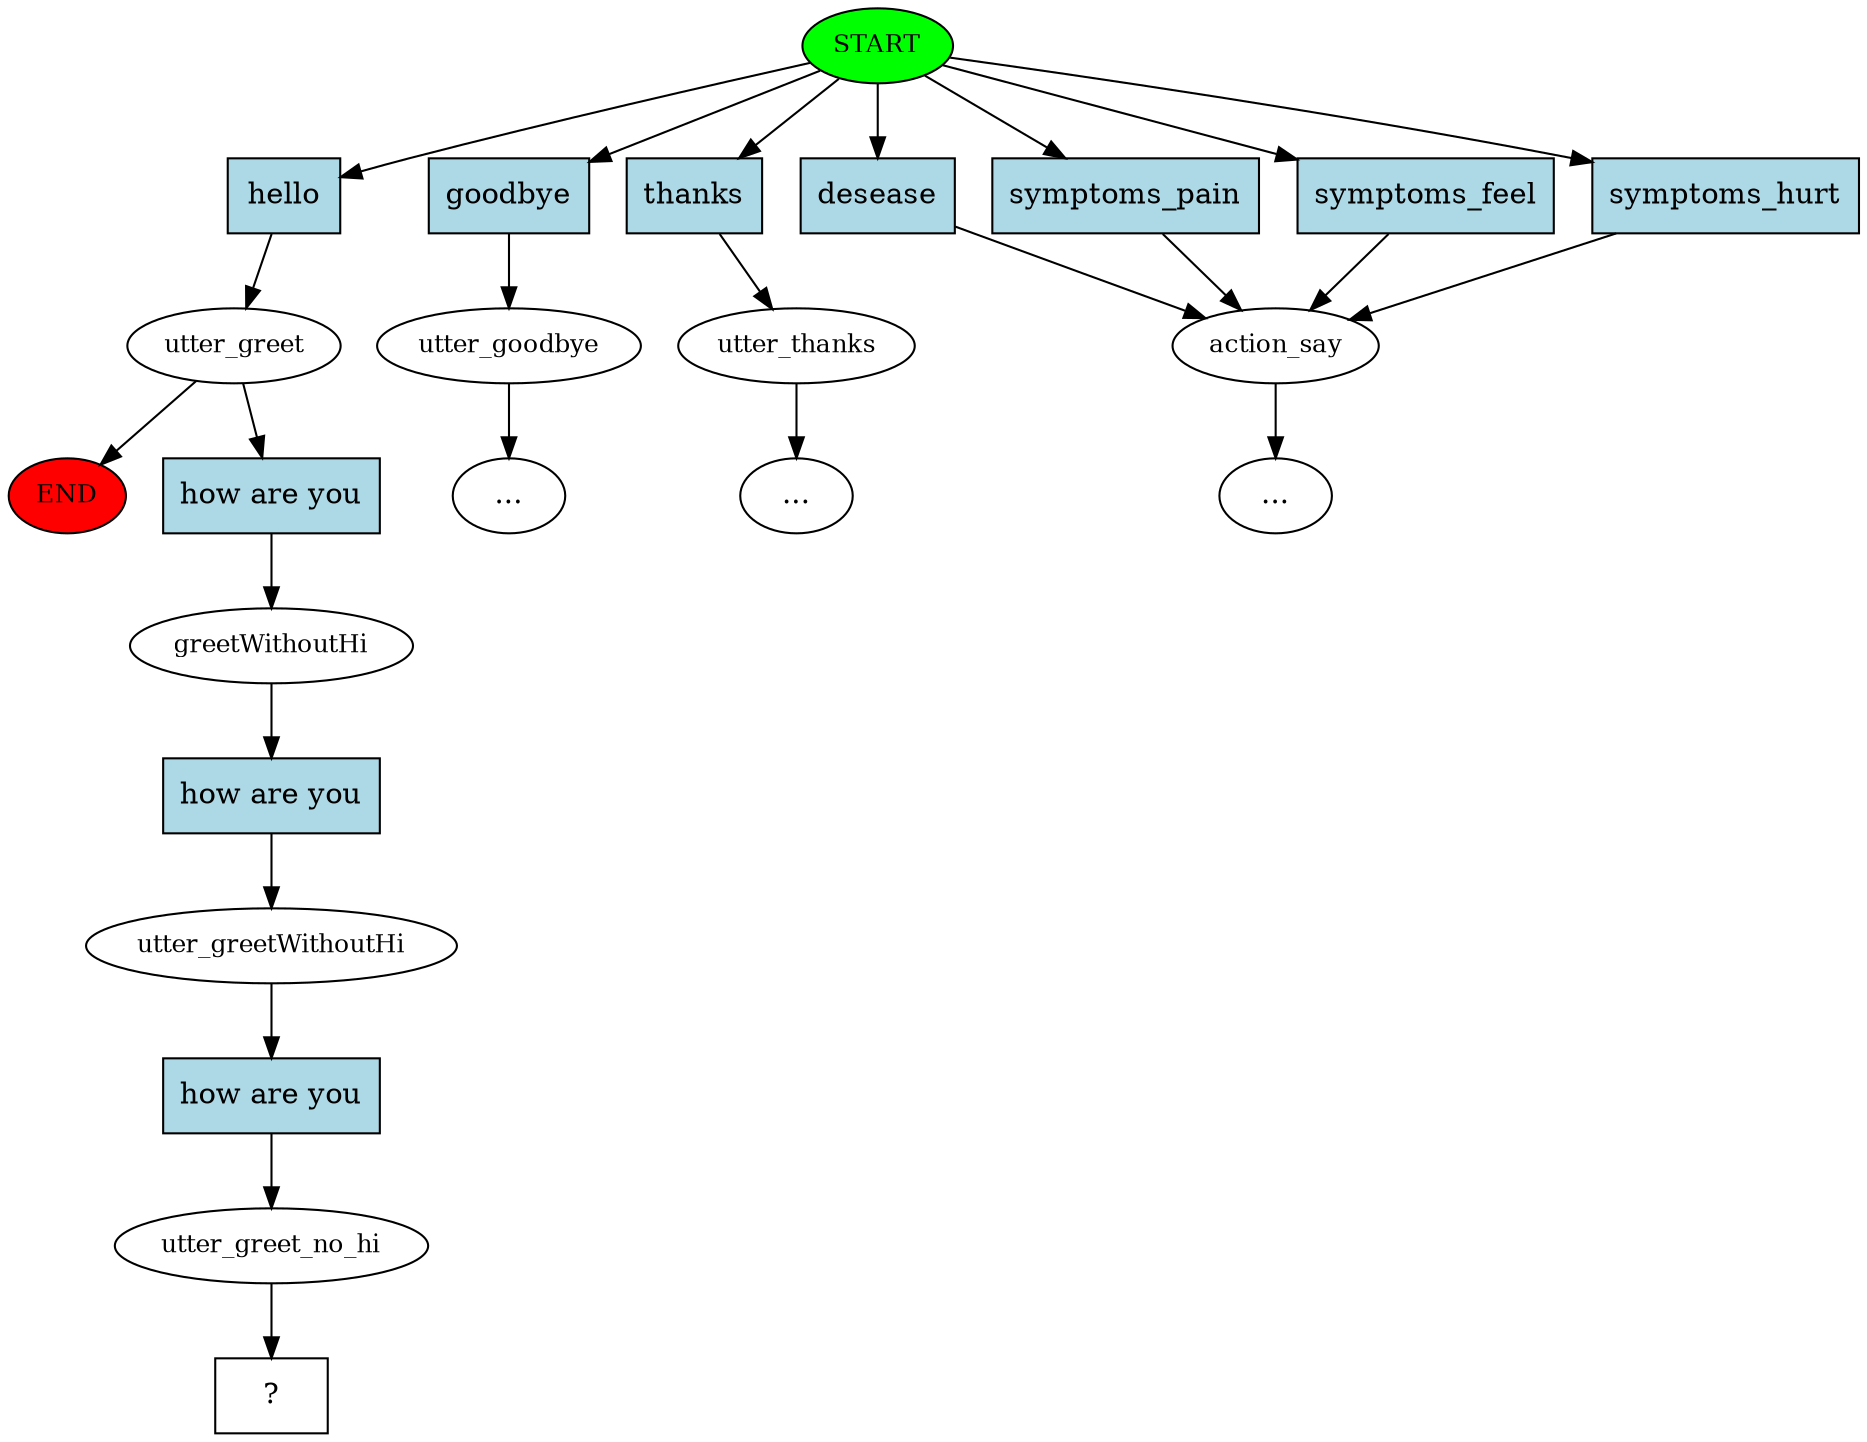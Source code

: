 digraph  {
0 [class="start active", fillcolor=green, fontsize=12, label=START, style=filled];
"-1" [class=end, fillcolor=red, fontsize=12, label=END, style=filled];
1 [class=active, fontsize=12, label=utter_greet];
2 [class="", fontsize=12, label=utter_goodbye];
"-3" [class=ellipsis, label="..."];
3 [class="", fontsize=12, label=utter_thanks];
"-4" [class=ellipsis, label="..."];
4 [class="", fontsize=12, label=action_say];
"-8" [class=ellipsis, label="..."];
9 [class=active, fontsize=12, label=greetWithoutHi];
10 [class=active, fontsize=12, label=utter_greetWithoutHi];
11 [class=active, fontsize=12, label=utter_greet_no_hi];
12 [class="intent dashed active", label="  ?  ", shape=rect];
13 [class="intent active", fillcolor=lightblue, label=hello, shape=rect, style=filled];
14 [class=intent, fillcolor=lightblue, label=goodbye, shape=rect, style=filled];
15 [class=intent, fillcolor=lightblue, label=thanks, shape=rect, style=filled];
16 [class=intent, fillcolor=lightblue, label=desease, shape=rect, style=filled];
17 [class=intent, fillcolor=lightblue, label=symptoms_pain, shape=rect, style=filled];
18 [class=intent, fillcolor=lightblue, label=symptoms_feel, shape=rect, style=filled];
19 [class=intent, fillcolor=lightblue, label=symptoms_hurt, shape=rect, style=filled];
20 [class="intent active", fillcolor=lightblue, label="how are you", shape=rect, style=filled];
21 [class="intent active", fillcolor=lightblue, label="how are you", shape=rect, style=filled];
22 [class="intent active", fillcolor=lightblue, label="how are you", shape=rect, style=filled];
0 -> 13  [class=active, key=0];
0 -> 14  [class="", key=0];
0 -> 15  [class="", key=0];
0 -> 16  [class="", key=0];
0 -> 17  [class="", key=0];
0 -> 18  [class="", key=0];
0 -> 19  [class="", key=0];
1 -> "-1"  [class="", key=NONE, label=""];
1 -> 20  [class=active, key=0];
2 -> "-3"  [class="", key=NONE, label=""];
3 -> "-4"  [class="", key=NONE, label=""];
4 -> "-8"  [class="", key=NONE, label=""];
9 -> 21  [class=active, key=0];
10 -> 22  [class=active, key=0];
11 -> 12  [class=active, key=NONE, label=""];
13 -> 1  [class=active, key=0];
14 -> 2  [class="", key=0];
15 -> 3  [class="", key=0];
16 -> 4  [class="", key=0];
17 -> 4  [class="", key=0];
18 -> 4  [class="", key=0];
19 -> 4  [class="", key=0];
20 -> 9  [class=active, key=0];
21 -> 10  [class=active, key=0];
22 -> 11  [class=active, key=0];
}
